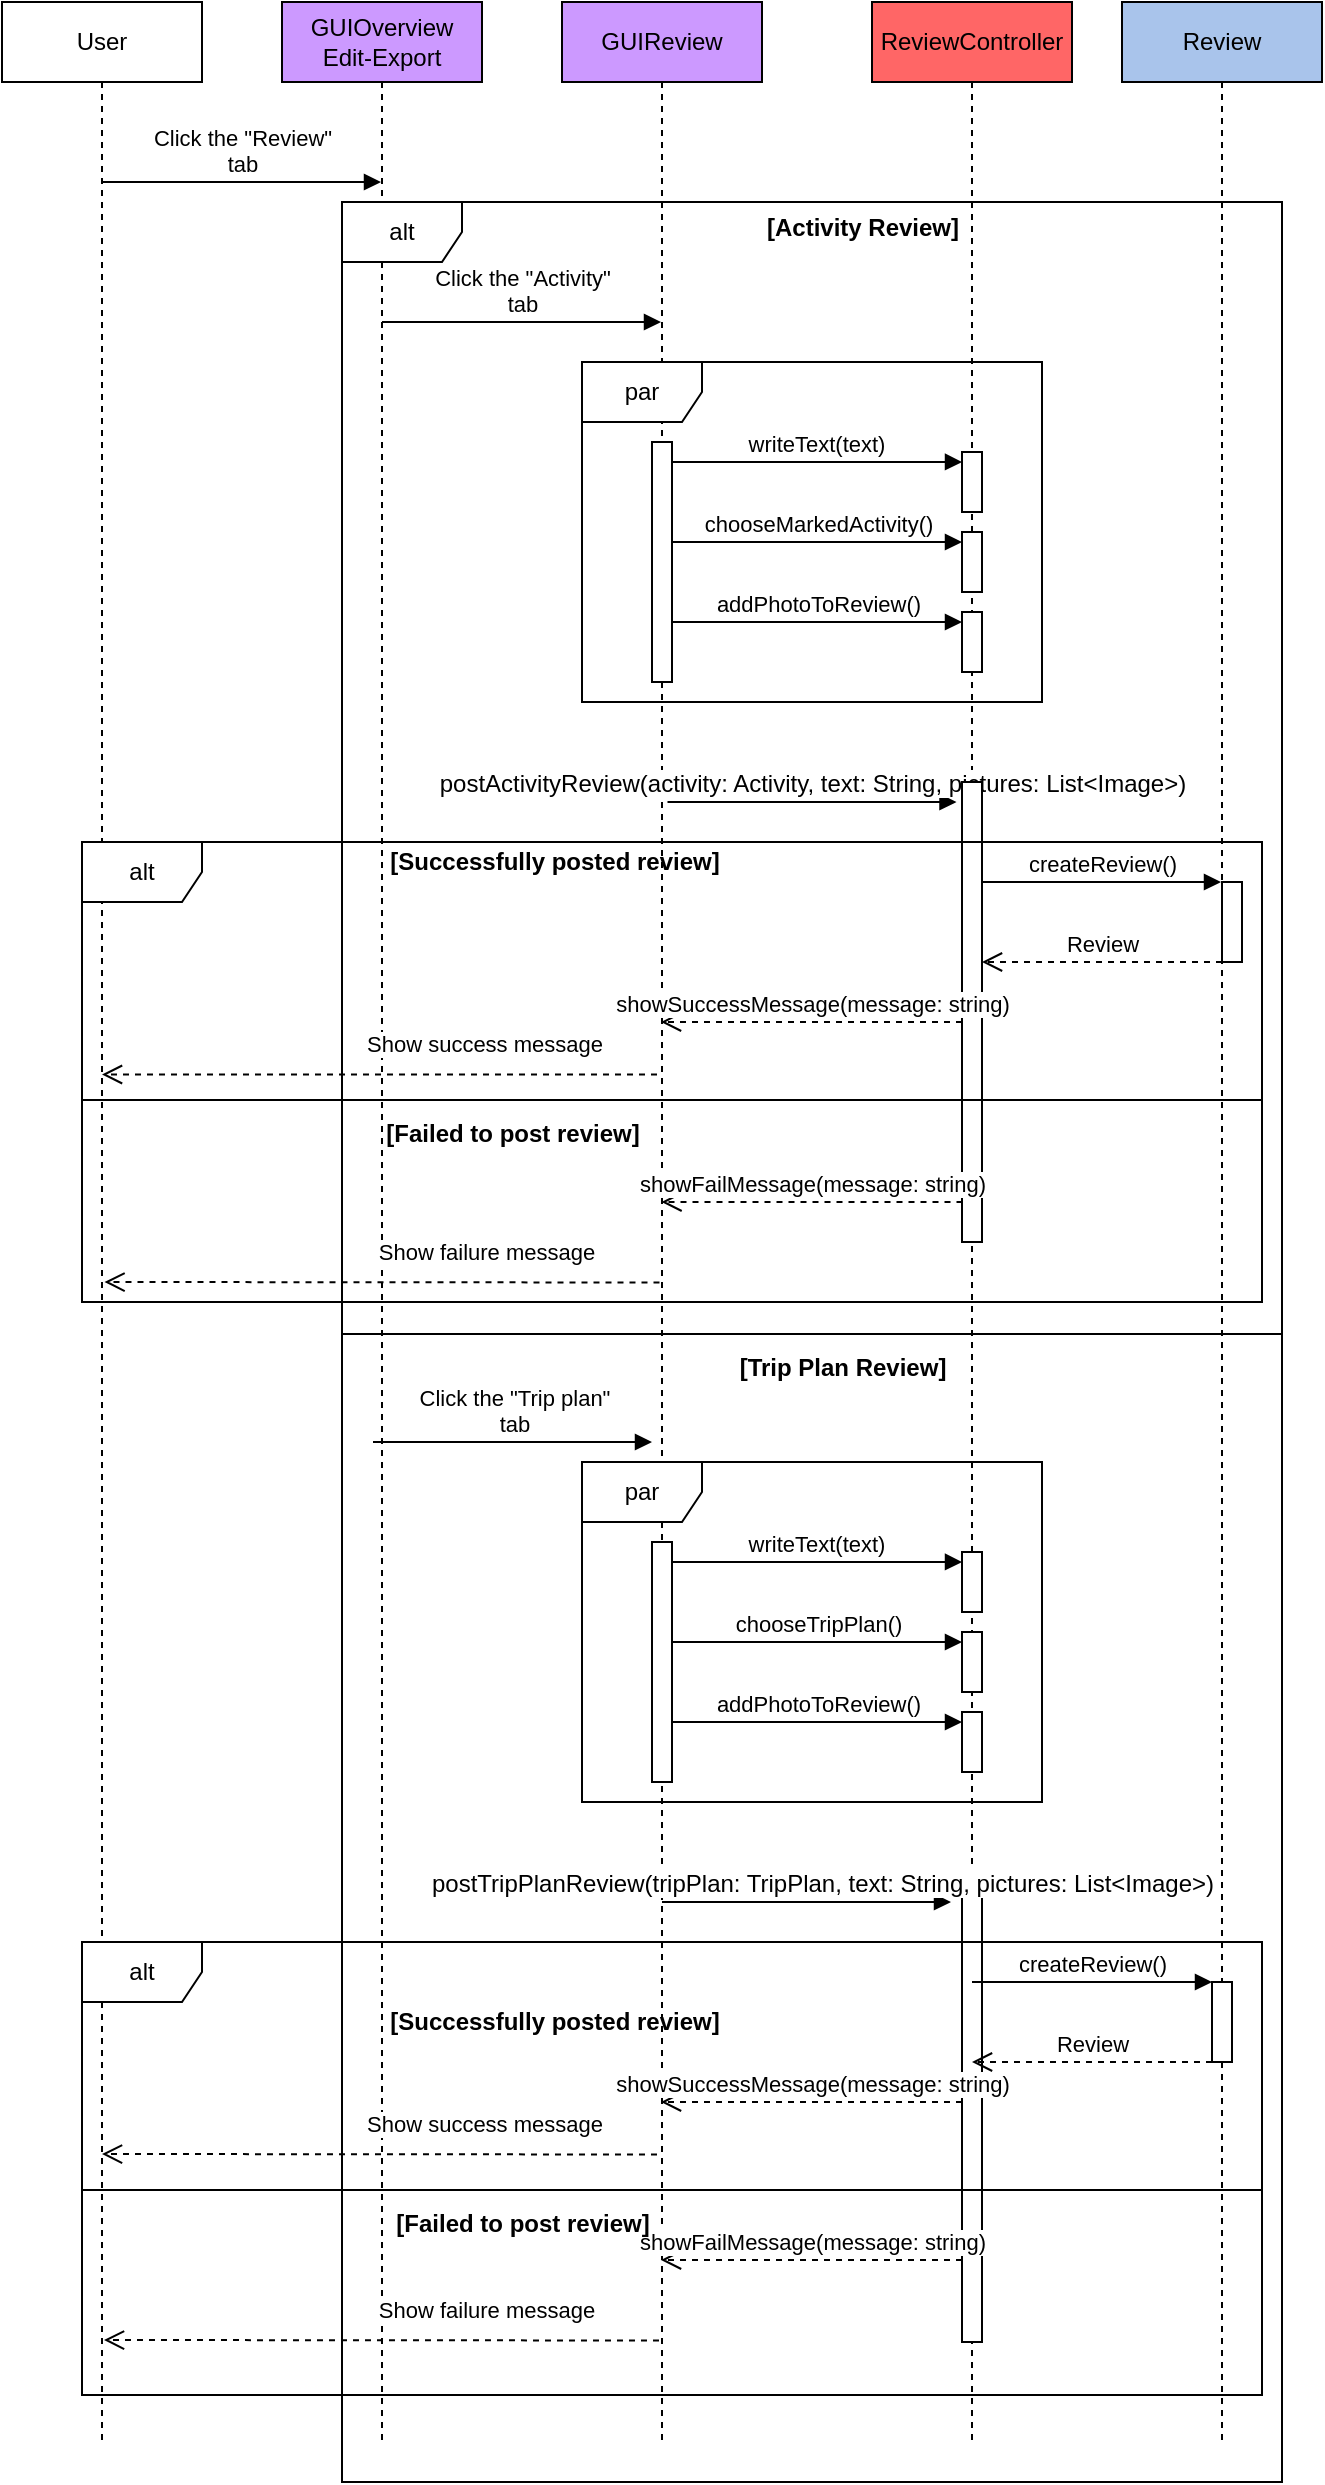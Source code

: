 <mxfile version="27.0.2">
  <diagram id="6o7R8WI_95QOYnaYofq7" name="sequenceReview">
    <mxGraphModel dx="872" dy="474" grid="1" gridSize="10" guides="1" tooltips="1" connect="1" arrows="1" fold="1" page="1" pageScale="1" pageWidth="827" pageHeight="1169" math="0" shadow="0">
      <root>
        <mxCell id="0" />
        <mxCell id="1" parent="0" />
        <mxCell id="3cWroGnRLjGSSQ9npHwc-1" value="User" style="shape=umlLifeline;perimeter=lifelinePerimeter;whiteSpace=wrap;html=1;container=1;dropTarget=0;collapsible=0;recursiveResize=0;outlineConnect=0;portConstraint=eastwest;newEdgeStyle={&quot;curved&quot;:0,&quot;rounded&quot;:0};" parent="1" vertex="1">
          <mxGeometry x="40" y="40" width="100" height="1220" as="geometry" />
        </mxCell>
        <mxCell id="sdSO3TjuPEIO-XTu2rBg-1" value="GUIOverview Edit-Export" style="shape=umlLifeline;perimeter=lifelinePerimeter;whiteSpace=wrap;html=1;container=1;dropTarget=0;collapsible=0;recursiveResize=0;outlineConnect=0;portConstraint=eastwest;newEdgeStyle={&quot;curved&quot;:0,&quot;rounded&quot;:0};fillColor=#CC99FF;" parent="1" vertex="1">
          <mxGeometry x="180" y="40" width="100" height="1220" as="geometry" />
        </mxCell>
        <mxCell id="vXllqV44Ms4Qup-847XZ-1" value="GUIReview" style="shape=umlLifeline;perimeter=lifelinePerimeter;whiteSpace=wrap;html=1;container=1;dropTarget=0;collapsible=0;recursiveResize=0;outlineConnect=0;portConstraint=eastwest;newEdgeStyle={&quot;curved&quot;:0,&quot;rounded&quot;:0};fillColor=#CC99FF;" parent="1" vertex="1">
          <mxGeometry x="320" y="40" width="100" height="1220" as="geometry" />
        </mxCell>
        <mxCell id="wNfxHrhwJK6WQYnyuLD_-1" value="ReviewController" style="shape=umlLifeline;perimeter=lifelinePerimeter;whiteSpace=wrap;html=1;container=1;dropTarget=0;collapsible=0;recursiveResize=0;outlineConnect=0;portConstraint=eastwest;newEdgeStyle={&quot;curved&quot;:0,&quot;rounded&quot;:0};fillColor=#FF6666;" parent="1" vertex="1">
          <mxGeometry x="475" y="40" width="100" height="1220" as="geometry" />
        </mxCell>
        <mxCell id="7bw2J9awnh-a9Mtc7DTv-5" value="" style="html=1;points=[[0,0,0,0,5],[0,1,0,0,-5],[1,0,0,0,5],[1,1,0,0,-5]];perimeter=orthogonalPerimeter;outlineConnect=0;targetShapes=umlLifeline;portConstraint=eastwest;newEdgeStyle={&quot;curved&quot;:0,&quot;rounded&quot;:0};" parent="wNfxHrhwJK6WQYnyuLD_-1" vertex="1">
          <mxGeometry x="45" y="940" width="10" height="230" as="geometry" />
        </mxCell>
        <mxCell id="QLQU8ikxIgQ8AFgVyM6n-1" value="Review" style="shape=umlLifeline;perimeter=lifelinePerimeter;whiteSpace=wrap;html=1;container=1;dropTarget=0;collapsible=0;recursiveResize=0;outlineConnect=0;portConstraint=eastwest;newEdgeStyle={&quot;curved&quot;:0,&quot;rounded&quot;:0};fillColor=#A9C4EB;" parent="1" vertex="1">
          <mxGeometry x="600" y="40" width="100" height="1220" as="geometry" />
        </mxCell>
        <mxCell id="7bw2J9awnh-a9Mtc7DTv-2" value="createReview()" style="html=1;verticalAlign=bottom;endArrow=block;curved=0;rounded=0;" parent="QLQU8ikxIgQ8AFgVyM6n-1" edge="1">
          <mxGeometry width="80" relative="1" as="geometry">
            <mxPoint x="-75" y="990" as="sourcePoint" />
            <mxPoint x="45" y="990" as="targetPoint" />
          </mxGeometry>
        </mxCell>
        <mxCell id="7bw2J9awnh-a9Mtc7DTv-3" value="" style="html=1;points=[[0,0,0,0,5],[0,1,0,0,-5],[1,0,0,0,5],[1,1,0,0,-5]];perimeter=orthogonalPerimeter;outlineConnect=0;targetShapes=umlLifeline;portConstraint=eastwest;newEdgeStyle={&quot;curved&quot;:0,&quot;rounded&quot;:0};" parent="QLQU8ikxIgQ8AFgVyM6n-1" vertex="1">
          <mxGeometry x="45" y="990" width="10" height="40" as="geometry" />
        </mxCell>
        <mxCell id="7bw2J9awnh-a9Mtc7DTv-4" value="Review" style="html=1;verticalAlign=bottom;endArrow=open;dashed=1;endSize=8;curved=0;rounded=0;" parent="QLQU8ikxIgQ8AFgVyM6n-1" edge="1">
          <mxGeometry relative="1" as="geometry">
            <mxPoint x="45" y="1030" as="sourcePoint" />
            <mxPoint x="-75" y="1030" as="targetPoint" />
          </mxGeometry>
        </mxCell>
        <mxCell id="uN7FusbamVn90vI89pp8-1" value="Click the &quot;Review&quot;&lt;div&gt;tab&lt;/div&gt;" style="html=1;verticalAlign=bottom;endArrow=block;curved=0;rounded=0;" parent="1" edge="1">
          <mxGeometry width="80" relative="1" as="geometry">
            <mxPoint x="90" y="130" as="sourcePoint" />
            <mxPoint x="229.5" y="130" as="targetPoint" />
          </mxGeometry>
        </mxCell>
        <mxCell id="E3J1IpuztBaY5lEKCPyL-1" value="Click the &quot;Activity&quot;&lt;div&gt;tab&lt;/div&gt;" style="html=1;verticalAlign=bottom;endArrow=block;curved=0;rounded=0;" parent="1" target="vXllqV44Ms4Qup-847XZ-1" edge="1">
          <mxGeometry width="80" relative="1" as="geometry">
            <mxPoint x="230" y="200" as="sourcePoint" />
            <mxPoint x="369.5" y="200" as="targetPoint" />
          </mxGeometry>
        </mxCell>
        <mxCell id="E3J1IpuztBaY5lEKCPyL-2" value="Click the &quot;Trip plan&quot;&lt;div&gt;tab&lt;/div&gt;" style="html=1;verticalAlign=bottom;endArrow=block;curved=0;rounded=0;" parent="1" edge="1">
          <mxGeometry x="0.004" width="80" relative="1" as="geometry">
            <mxPoint x="225.5" y="760" as="sourcePoint" />
            <mxPoint x="365" y="760" as="targetPoint" />
            <mxPoint as="offset" />
          </mxGeometry>
        </mxCell>
        <mxCell id="E3J1IpuztBaY5lEKCPyL-3" value="par" style="shape=umlFrame;whiteSpace=wrap;html=1;pointerEvents=0;" parent="1" vertex="1">
          <mxGeometry x="330" y="220" width="230" height="170" as="geometry" />
        </mxCell>
        <mxCell id="E3J1IpuztBaY5lEKCPyL-4" value="" style="html=1;points=[[0,0,0,0,5],[0,1,0,0,-5],[1,0,0,0,5],[1,1,0,0,-5]];perimeter=orthogonalPerimeter;outlineConnect=0;targetShapes=umlLifeline;portConstraint=eastwest;newEdgeStyle={&quot;curved&quot;:0,&quot;rounded&quot;:0};" parent="1" vertex="1">
          <mxGeometry x="365" y="260" width="10" height="120" as="geometry" />
        </mxCell>
        <mxCell id="vXdGJotg5DhZjdQMYw2B-4" value="" style="html=1;points=[[0,0,0,0,5],[0,1,0,0,-5],[1,0,0,0,5],[1,1,0,0,-5]];perimeter=orthogonalPerimeter;outlineConnect=0;targetShapes=umlLifeline;portConstraint=eastwest;newEdgeStyle={&quot;curved&quot;:0,&quot;rounded&quot;:0};" parent="1" vertex="1">
          <mxGeometry x="520" y="265" width="10" height="30" as="geometry" />
        </mxCell>
        <mxCell id="vXdGJotg5DhZjdQMYw2B-6" value="writeText(text)" style="html=1;verticalAlign=bottom;endArrow=block;curved=0;rounded=0;exitX=0.5;exitY=0.071;exitDx=0;exitDy=0;exitPerimeter=0;entryX=0;entryY=0;entryDx=0;entryDy=5;entryPerimeter=0;" parent="1" target="vXdGJotg5DhZjdQMYw2B-4" edge="1">
          <mxGeometry width="80" relative="1" as="geometry">
            <mxPoint x="375" y="269.94" as="sourcePoint" />
            <mxPoint x="510" y="269.94" as="targetPoint" />
          </mxGeometry>
        </mxCell>
        <mxCell id="vXdGJotg5DhZjdQMYw2B-7" value="" style="html=1;points=[[0,0,0,0,5],[0,1,0,0,-5],[1,0,0,0,5],[1,1,0,0,-5]];perimeter=orthogonalPerimeter;outlineConnect=0;targetShapes=umlLifeline;portConstraint=eastwest;newEdgeStyle={&quot;curved&quot;:0,&quot;rounded&quot;:0};" parent="1" vertex="1">
          <mxGeometry x="520" y="305" width="10" height="30" as="geometry" />
        </mxCell>
        <mxCell id="vXdGJotg5DhZjdQMYw2B-8" value="" style="html=1;points=[[0,0,0,0,5],[0,1,0,0,-5],[1,0,0,0,5],[1,1,0,0,-5]];perimeter=orthogonalPerimeter;outlineConnect=0;targetShapes=umlLifeline;portConstraint=eastwest;newEdgeStyle={&quot;curved&quot;:0,&quot;rounded&quot;:0};" parent="1" vertex="1">
          <mxGeometry x="520" y="345" width="10" height="30" as="geometry" />
        </mxCell>
        <mxCell id="SQNdg4cmKrD0-2A85C0W-1" value="chooseMarkedActivity()" style="html=1;verticalAlign=bottom;endArrow=block;curved=0;rounded=0;exitX=0.5;exitY=0.071;exitDx=0;exitDy=0;exitPerimeter=0;entryX=0;entryY=0;entryDx=0;entryDy=5;entryPerimeter=0;" parent="1" target="vXdGJotg5DhZjdQMYw2B-7" edge="1">
          <mxGeometry width="80" relative="1" as="geometry">
            <mxPoint x="375" y="310.0" as="sourcePoint" />
            <mxPoint x="520" y="310.06" as="targetPoint" />
          </mxGeometry>
        </mxCell>
        <mxCell id="SQNdg4cmKrD0-2A85C0W-2" value="addPhotoToReview()" style="html=1;verticalAlign=bottom;endArrow=block;curved=0;rounded=0;exitX=0.5;exitY=0.071;exitDx=0;exitDy=0;exitPerimeter=0;entryX=0;entryY=0;entryDx=0;entryDy=5;entryPerimeter=0;" parent="1" target="vXdGJotg5DhZjdQMYw2B-8" edge="1">
          <mxGeometry width="80" relative="1" as="geometry">
            <mxPoint x="375" y="350.0" as="sourcePoint" />
            <mxPoint x="520" y="350" as="targetPoint" />
          </mxGeometry>
        </mxCell>
        <mxCell id="XUYTHOcsz0LuOhQnXBcM-1" value="&lt;span style=&quot;font-size: 12px; text-align: left; text-wrap-mode: wrap;&quot;&gt;postActivityReview(activity: Activity, text: String, pictures: List&amp;lt;Image&amp;gt;)&lt;/span&gt;" style="html=1;verticalAlign=bottom;endArrow=block;curved=0;rounded=0;" parent="1" edge="1">
          <mxGeometry width="80" relative="1" as="geometry">
            <mxPoint x="372.75" y="440" as="sourcePoint" />
            <mxPoint x="517.25" y="440" as="targetPoint" />
          </mxGeometry>
        </mxCell>
        <mxCell id="XUYTHOcsz0LuOhQnXBcM-2" value="alt" style="shape=umlFrame;whiteSpace=wrap;html=1;pointerEvents=0;" parent="1" vertex="1">
          <mxGeometry x="210" y="140" width="470" height="1140" as="geometry" />
        </mxCell>
        <mxCell id="XUYTHOcsz0LuOhQnXBcM-7" value="" style="line;strokeWidth=1;fillColor=none;align=left;verticalAlign=middle;spacingTop=-1;spacingLeft=3;spacingRight=3;rotatable=0;labelPosition=right;points=[];portConstraint=eastwest;strokeColor=inherit;" parent="1" vertex="1">
          <mxGeometry x="210" y="702" width="470" height="8" as="geometry" />
        </mxCell>
        <mxCell id="XUYTHOcsz0LuOhQnXBcM-9" value="[Activity Review]" style="text;align=center;fontStyle=1;verticalAlign=middle;spacingLeft=3;spacingRight=3;strokeColor=none;rotatable=0;points=[[0,0.5],[1,0.5]];portConstraint=eastwest;html=1;" parent="1" vertex="1">
          <mxGeometry x="430" y="140" width="80" height="26" as="geometry" />
        </mxCell>
        <mxCell id="XUYTHOcsz0LuOhQnXBcM-10" value="[Trip Plan Review]" style="text;align=center;fontStyle=1;verticalAlign=middle;spacingLeft=3;spacingRight=3;strokeColor=none;rotatable=0;points=[[0,0.5],[1,0.5]];portConstraint=eastwest;html=1;" parent="1" vertex="1">
          <mxGeometry x="420" y="710" width="80" height="26" as="geometry" />
        </mxCell>
        <mxCell id="XUYTHOcsz0LuOhQnXBcM-11" value="" style="html=1;points=[[0,0,0,0,5],[0,1,0,0,-5],[1,0,0,0,5],[1,1,0,0,-5]];perimeter=orthogonalPerimeter;outlineConnect=0;targetShapes=umlLifeline;portConstraint=eastwest;newEdgeStyle={&quot;curved&quot;:0,&quot;rounded&quot;:0};" parent="1" vertex="1">
          <mxGeometry x="520" y="430" width="10" height="230" as="geometry" />
        </mxCell>
        <mxCell id="XUYTHOcsz0LuOhQnXBcM-12" value="createReview()" style="html=1;verticalAlign=bottom;endArrow=block;curved=0;rounded=0;" parent="1" edge="1">
          <mxGeometry width="80" relative="1" as="geometry">
            <mxPoint x="530" y="480" as="sourcePoint" />
            <mxPoint x="649.5" y="480" as="targetPoint" />
          </mxGeometry>
        </mxCell>
        <mxCell id="tGoA3jAqYMWJKsip4tX8-1" value="" style="html=1;points=[[0,0,0,0,5],[0,1,0,0,-5],[1,0,0,0,5],[1,1,0,0,-5]];perimeter=orthogonalPerimeter;outlineConnect=0;targetShapes=umlLifeline;portConstraint=eastwest;newEdgeStyle={&quot;curved&quot;:0,&quot;rounded&quot;:0};" parent="1" vertex="1">
          <mxGeometry x="650" y="480" width="10" height="40" as="geometry" />
        </mxCell>
        <mxCell id="tGoA3jAqYMWJKsip4tX8-2" value="Review" style="html=1;verticalAlign=bottom;endArrow=open;dashed=1;endSize=8;curved=0;rounded=0;" parent="1" edge="1">
          <mxGeometry relative="1" as="geometry">
            <mxPoint x="650" y="520" as="sourcePoint" />
            <mxPoint x="530" y="520" as="targetPoint" />
          </mxGeometry>
        </mxCell>
        <mxCell id="tGoA3jAqYMWJKsip4tX8-3" value="alt" style="shape=umlFrame;whiteSpace=wrap;html=1;pointerEvents=0;" parent="1" vertex="1">
          <mxGeometry x="80" y="460" width="590" height="230" as="geometry" />
        </mxCell>
        <mxCell id="tGoA3jAqYMWJKsip4tX8-4" value="" style="line;strokeWidth=1;fillColor=none;align=left;verticalAlign=middle;spacingTop=-1;spacingLeft=3;spacingRight=3;rotatable=0;labelPosition=right;points=[];portConstraint=eastwest;strokeColor=inherit;" parent="1" vertex="1">
          <mxGeometry x="80" y="585" width="590" height="8" as="geometry" />
        </mxCell>
        <mxCell id="tGoA3jAqYMWJKsip4tX8-5" value="[Failed to post review]" style="text;align=center;fontStyle=1;verticalAlign=middle;spacingLeft=3;spacingRight=3;strokeColor=none;rotatable=0;points=[[0,0.5],[1,0.5]];portConstraint=eastwest;html=1;" parent="1" vertex="1">
          <mxGeometry x="230" y="593" width="130" height="26" as="geometry" />
        </mxCell>
        <mxCell id="tGoA3jAqYMWJKsip4tX8-6" value="[Successfully posted review]" style="text;align=center;fontStyle=1;verticalAlign=middle;spacingLeft=3;spacingRight=3;strokeColor=none;rotatable=0;points=[[0,0.5],[1,0.5]];portConstraint=eastwest;html=1;" parent="1" vertex="1">
          <mxGeometry x="235" y="460" width="162.5" height="20" as="geometry" />
        </mxCell>
        <mxCell id="xeWUyMjTOX19v5wT3Xyl-2" value="showSuccessMessage(message: string)" style="html=1;verticalAlign=bottom;endArrow=open;dashed=1;endSize=8;curved=0;rounded=0;" parent="1" edge="1">
          <mxGeometry relative="1" as="geometry">
            <mxPoint x="520" y="550" as="sourcePoint" />
            <mxPoint x="369.5" y="550" as="targetPoint" />
          </mxGeometry>
        </mxCell>
        <mxCell id="xeWUyMjTOX19v5wT3Xyl-3" value="showFailMessage(message: string)" style="html=1;verticalAlign=bottom;endArrow=open;dashed=1;endSize=8;curved=0;rounded=0;" parent="1" edge="1">
          <mxGeometry relative="1" as="geometry">
            <mxPoint x="520.25" y="640" as="sourcePoint" />
            <mxPoint x="369.75" y="640" as="targetPoint" />
          </mxGeometry>
        </mxCell>
        <mxCell id="Oet2q19BM9LgEs7cjmkF-1" value="Show success message" style="html=1;verticalAlign=bottom;endArrow=open;dashed=1;endSize=8;curved=0;rounded=0;" parent="1" target="3cWroGnRLjGSSQ9npHwc-1" edge="1">
          <mxGeometry x="-0.37" y="-6" relative="1" as="geometry">
            <mxPoint x="367.5" y="576.25" as="sourcePoint" />
            <mxPoint x="130" y="580" as="targetPoint" />
            <mxPoint x="1" as="offset" />
          </mxGeometry>
        </mxCell>
        <mxCell id="Oet2q19BM9LgEs7cjmkF-2" value="Show failure message" style="html=1;verticalAlign=bottom;endArrow=open;dashed=1;endSize=8;curved=0;rounded=0;" parent="1" edge="1">
          <mxGeometry x="-0.37" y="-6" relative="1" as="geometry">
            <mxPoint x="368.75" y="680.25" as="sourcePoint" />
            <mxPoint x="91.25" y="680" as="targetPoint" />
            <mxPoint x="1" as="offset" />
          </mxGeometry>
        </mxCell>
        <mxCell id="Oet2q19BM9LgEs7cjmkF-3" value="par" style="shape=umlFrame;whiteSpace=wrap;html=1;pointerEvents=0;" parent="1" vertex="1">
          <mxGeometry x="330" y="770" width="230" height="170" as="geometry" />
        </mxCell>
        <mxCell id="Oet2q19BM9LgEs7cjmkF-4" value="" style="html=1;points=[[0,0,0,0,5],[0,1,0,0,-5],[1,0,0,0,5],[1,1,0,0,-5]];perimeter=orthogonalPerimeter;outlineConnect=0;targetShapes=umlLifeline;portConstraint=eastwest;newEdgeStyle={&quot;curved&quot;:0,&quot;rounded&quot;:0};" parent="1" vertex="1">
          <mxGeometry x="365" y="810" width="10" height="120" as="geometry" />
        </mxCell>
        <mxCell id="Oet2q19BM9LgEs7cjmkF-5" value="" style="html=1;points=[[0,0,0,0,5],[0,1,0,0,-5],[1,0,0,0,5],[1,1,0,0,-5]];perimeter=orthogonalPerimeter;outlineConnect=0;targetShapes=umlLifeline;portConstraint=eastwest;newEdgeStyle={&quot;curved&quot;:0,&quot;rounded&quot;:0};" parent="1" vertex="1">
          <mxGeometry x="520" y="815" width="10" height="30" as="geometry" />
        </mxCell>
        <mxCell id="Oet2q19BM9LgEs7cjmkF-6" value="writeText(text)" style="html=1;verticalAlign=bottom;endArrow=block;curved=0;rounded=0;exitX=0.5;exitY=0.071;exitDx=0;exitDy=0;exitPerimeter=0;entryX=0;entryY=0;entryDx=0;entryDy=5;entryPerimeter=0;" parent="1" target="Oet2q19BM9LgEs7cjmkF-5" edge="1">
          <mxGeometry width="80" relative="1" as="geometry">
            <mxPoint x="375" y="819.94" as="sourcePoint" />
            <mxPoint x="510" y="819.94" as="targetPoint" />
          </mxGeometry>
        </mxCell>
        <mxCell id="Oet2q19BM9LgEs7cjmkF-7" value="" style="html=1;points=[[0,0,0,0,5],[0,1,0,0,-5],[1,0,0,0,5],[1,1,0,0,-5]];perimeter=orthogonalPerimeter;outlineConnect=0;targetShapes=umlLifeline;portConstraint=eastwest;newEdgeStyle={&quot;curved&quot;:0,&quot;rounded&quot;:0};" parent="1" vertex="1">
          <mxGeometry x="520" y="855" width="10" height="30" as="geometry" />
        </mxCell>
        <mxCell id="Oet2q19BM9LgEs7cjmkF-8" value="" style="html=1;points=[[0,0,0,0,5],[0,1,0,0,-5],[1,0,0,0,5],[1,1,0,0,-5]];perimeter=orthogonalPerimeter;outlineConnect=0;targetShapes=umlLifeline;portConstraint=eastwest;newEdgeStyle={&quot;curved&quot;:0,&quot;rounded&quot;:0};" parent="1" vertex="1">
          <mxGeometry x="520" y="895" width="10" height="30" as="geometry" />
        </mxCell>
        <mxCell id="Oet2q19BM9LgEs7cjmkF-9" value="chooseTripPlan()" style="html=1;verticalAlign=bottom;endArrow=block;curved=0;rounded=0;exitX=0.5;exitY=0.071;exitDx=0;exitDy=0;exitPerimeter=0;entryX=0;entryY=0;entryDx=0;entryDy=5;entryPerimeter=0;" parent="1" target="Oet2q19BM9LgEs7cjmkF-7" edge="1">
          <mxGeometry width="80" relative="1" as="geometry">
            <mxPoint x="375" y="860" as="sourcePoint" />
            <mxPoint x="520" y="860.06" as="targetPoint" />
          </mxGeometry>
        </mxCell>
        <mxCell id="Oet2q19BM9LgEs7cjmkF-10" value="addPhotoToReview()" style="html=1;verticalAlign=bottom;endArrow=block;curved=0;rounded=0;exitX=0.5;exitY=0.071;exitDx=0;exitDy=0;exitPerimeter=0;entryX=0;entryY=0;entryDx=0;entryDy=5;entryPerimeter=0;" parent="1" target="Oet2q19BM9LgEs7cjmkF-8" edge="1">
          <mxGeometry width="80" relative="1" as="geometry">
            <mxPoint x="375" y="900" as="sourcePoint" />
            <mxPoint x="520" y="900" as="targetPoint" />
          </mxGeometry>
        </mxCell>
        <mxCell id="7bw2J9awnh-a9Mtc7DTv-6" value="alt" style="shape=umlFrame;whiteSpace=wrap;html=1;pointerEvents=0;" parent="1" vertex="1">
          <mxGeometry x="80" y="1010" width="590" height="226.5" as="geometry" />
        </mxCell>
        <mxCell id="7bw2J9awnh-a9Mtc7DTv-7" value="" style="line;strokeWidth=1;fillColor=none;align=left;verticalAlign=middle;spacingTop=-1;spacingLeft=3;spacingRight=3;rotatable=0;labelPosition=right;points=[];portConstraint=eastwest;strokeColor=inherit;" parent="1" vertex="1">
          <mxGeometry x="80" y="1130" width="590" height="8" as="geometry" />
        </mxCell>
        <mxCell id="7bw2J9awnh-a9Mtc7DTv-8" value="[Successfully posted review]" style="text;align=center;fontStyle=1;verticalAlign=middle;spacingLeft=3;spacingRight=3;strokeColor=none;rotatable=0;points=[[0,0.5],[1,0.5]];portConstraint=eastwest;html=1;" parent="1" vertex="1">
          <mxGeometry x="235" y="1040" width="162.5" height="20" as="geometry" />
        </mxCell>
        <mxCell id="7bw2J9awnh-a9Mtc7DTv-9" value="showSuccessMessage(message: string)" style="html=1;verticalAlign=bottom;endArrow=open;dashed=1;endSize=8;curved=0;rounded=0;" parent="1" edge="1">
          <mxGeometry relative="1" as="geometry">
            <mxPoint x="520" y="1090" as="sourcePoint" />
            <mxPoint x="369.5" y="1090" as="targetPoint" />
          </mxGeometry>
        </mxCell>
        <mxCell id="7bw2J9awnh-a9Mtc7DTv-10" value="Show success message" style="html=1;verticalAlign=bottom;endArrow=open;dashed=1;endSize=8;curved=0;rounded=0;" parent="1" edge="1">
          <mxGeometry x="-0.37" y="-6" relative="1" as="geometry">
            <mxPoint x="367.5" y="1116.25" as="sourcePoint" />
            <mxPoint x="90" y="1116" as="targetPoint" />
            <mxPoint x="1" as="offset" />
          </mxGeometry>
        </mxCell>
        <mxCell id="7bw2J9awnh-a9Mtc7DTv-15" value="showFailMessage(message: string)" style="html=1;verticalAlign=bottom;endArrow=open;dashed=1;endSize=8;curved=0;rounded=0;" parent="1" edge="1">
          <mxGeometry relative="1" as="geometry">
            <mxPoint x="520" y="1169" as="sourcePoint" />
            <mxPoint x="369.5" y="1169" as="targetPoint" />
          </mxGeometry>
        </mxCell>
        <mxCell id="7bw2J9awnh-a9Mtc7DTv-16" value="Show failure message" style="html=1;verticalAlign=bottom;endArrow=open;dashed=1;endSize=8;curved=0;rounded=0;" parent="1" edge="1">
          <mxGeometry x="-0.37" y="-6" relative="1" as="geometry">
            <mxPoint x="368.5" y="1209.25" as="sourcePoint" />
            <mxPoint x="91" y="1209" as="targetPoint" />
            <mxPoint x="1" as="offset" />
          </mxGeometry>
        </mxCell>
        <mxCell id="7bw2J9awnh-a9Mtc7DTv-17" value="[Failed to post review]" style="text;align=center;fontStyle=1;verticalAlign=middle;spacingLeft=3;spacingRight=3;strokeColor=none;rotatable=0;points=[[0,0.5],[1,0.5]];portConstraint=eastwest;html=1;" parent="1" vertex="1">
          <mxGeometry x="235" y="1138" width="130" height="26" as="geometry" />
        </mxCell>
        <mxCell id="7bw2J9awnh-a9Mtc7DTv-1" value="&lt;span style=&quot;font-size: 12px; text-align: left; text-wrap-mode: wrap;&quot;&gt;postTripPlanReview(tripPlan: TripPlan, text: String, pictures: List&amp;lt;Image&amp;gt;)&lt;/span&gt;" style="html=1;verticalAlign=bottom;endArrow=block;curved=0;rounded=0;" parent="1" edge="1">
          <mxGeometry x="0.107" width="80" relative="1" as="geometry">
            <mxPoint x="370" y="990" as="sourcePoint" />
            <mxPoint x="514.5" y="990" as="targetPoint" />
            <mxPoint as="offset" />
          </mxGeometry>
        </mxCell>
      </root>
    </mxGraphModel>
  </diagram>
</mxfile>
